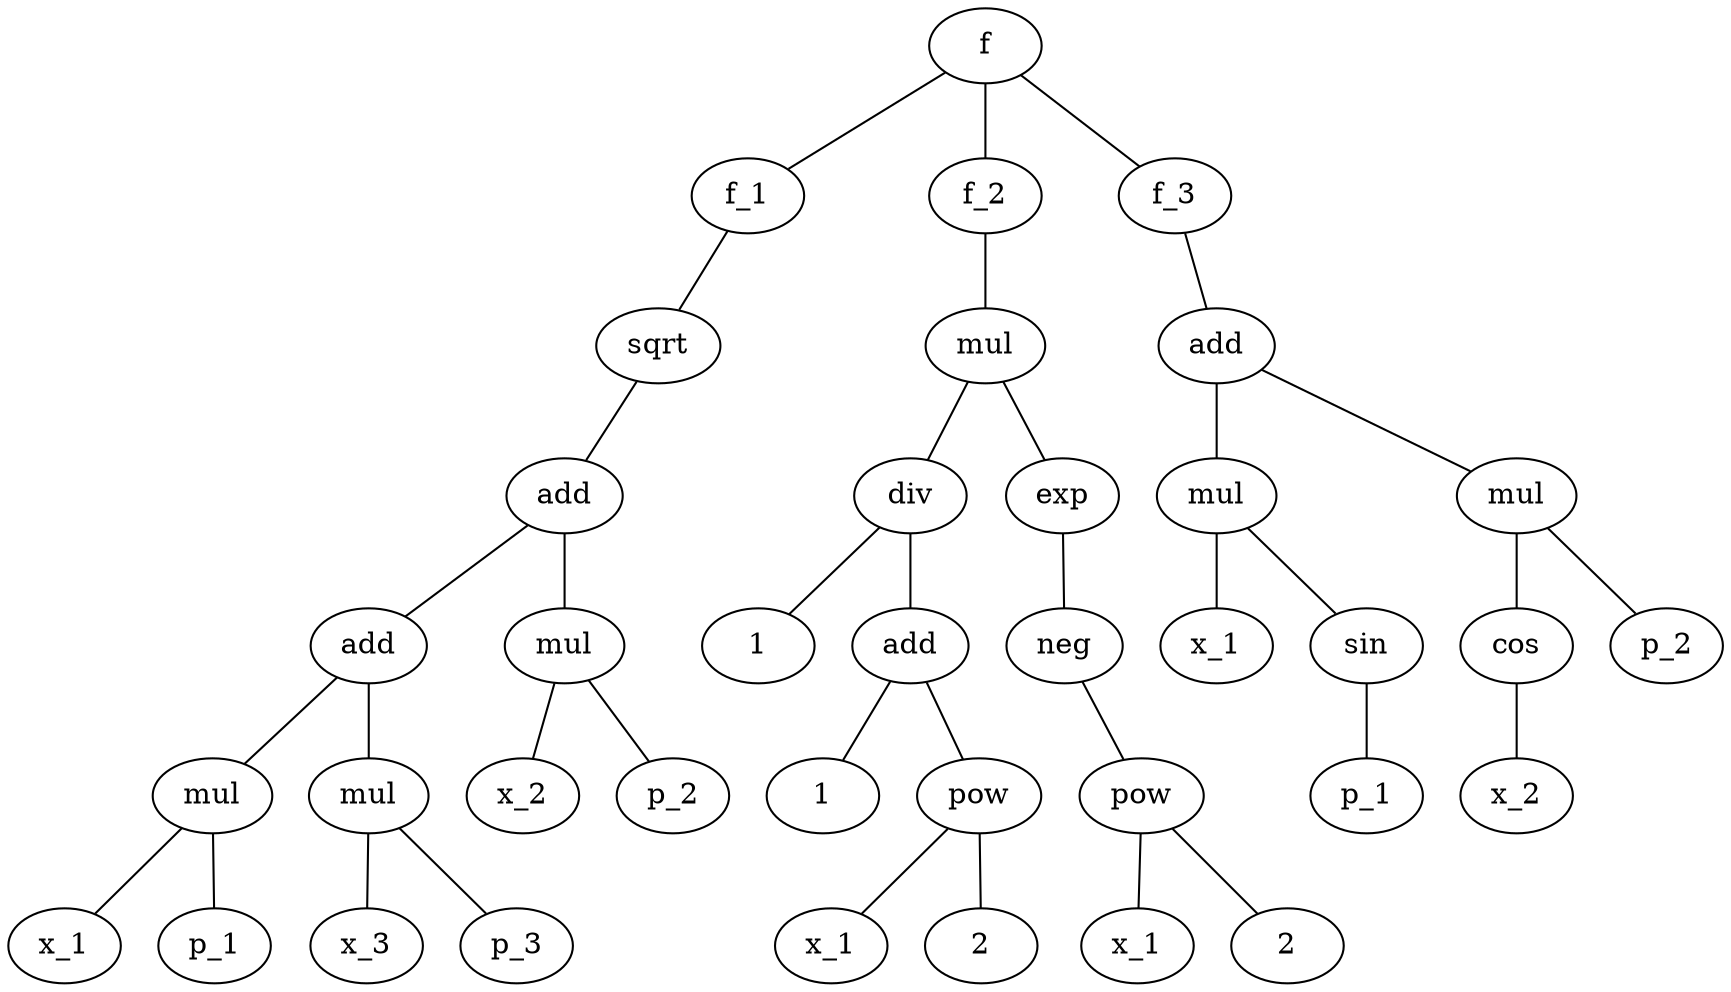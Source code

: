 /*****************************************************************************
 *
 * Copyright (c) 2019 Stefan Friedrich
 *
 * This program and the accompanying materials are made available under the
 * terms of the Eclipse Public License 2.0 which is available at
 * https://www.eclipse.org/legal/epl-2.0/
 *
 * SPDX-License-Identifier: EPL-2.0
 *
 ******************************************************************************/

strict graph {

    1 [label="sqrt"]
    2 [label="add"]
    3 [label="add"]
    4 [label="mul"]
    5 [label="x_1"]
    6 [label="p_1"]
    7 [label="mul"]
    8 [label="x_2"]
    9 [label="p_2"]
   10 [label="mul"]
   11 [label="x_3"]
   12 [label="p_3"]

   13 [label="mul"]
   14 [label="div"]
   15 [label="exp"]
   16 [label="neg"]
   17 [label="pow"]
   18 [label="x_1"]
   19 [label="2"]
   20 [label="1"]
   21 [label="add"]
   22 [label="1"]
   23 [label="pow"]
   24 [label="x_1"]
   25 [label="2"]

   26 [label="add"]
   27 [label="mul"]
   28 [label="x_1"]
   29 [label="sin"]
   30 [label="p_1"]
   31 [label="mul"]
   32 [label="cos"]
   33 [label="x_2"]
   34 [label="p_2"]


    f -- f_1
    f -- f_2
    f -- f_3

  f_1 -- 1
    1 -- 2
    2 -- 3
    2 -- 7
    7 -- 8
    7 -- 9
    3 -- 4
    3 -- 10
   10 -- 11
   10 -- 12
    4 -- 5
    4 -- 6

  f_2 -- 13
   13 -- 14
   13 -- 15
   15 -- 16
   16 -- 17
   17 -- 18
   17 -- 19
   14 -- 20
   14 -- 21
   21 -- 22
   21 -- 23
   23 -- 24
   23 -- 25

  f_3 -- 26
   26 -- 27
   27 -- 28
   27 -- 29
   29 -- 30
   26 -- 31
   31 -- 34
   31 -- 32
   32 -- 33

}
